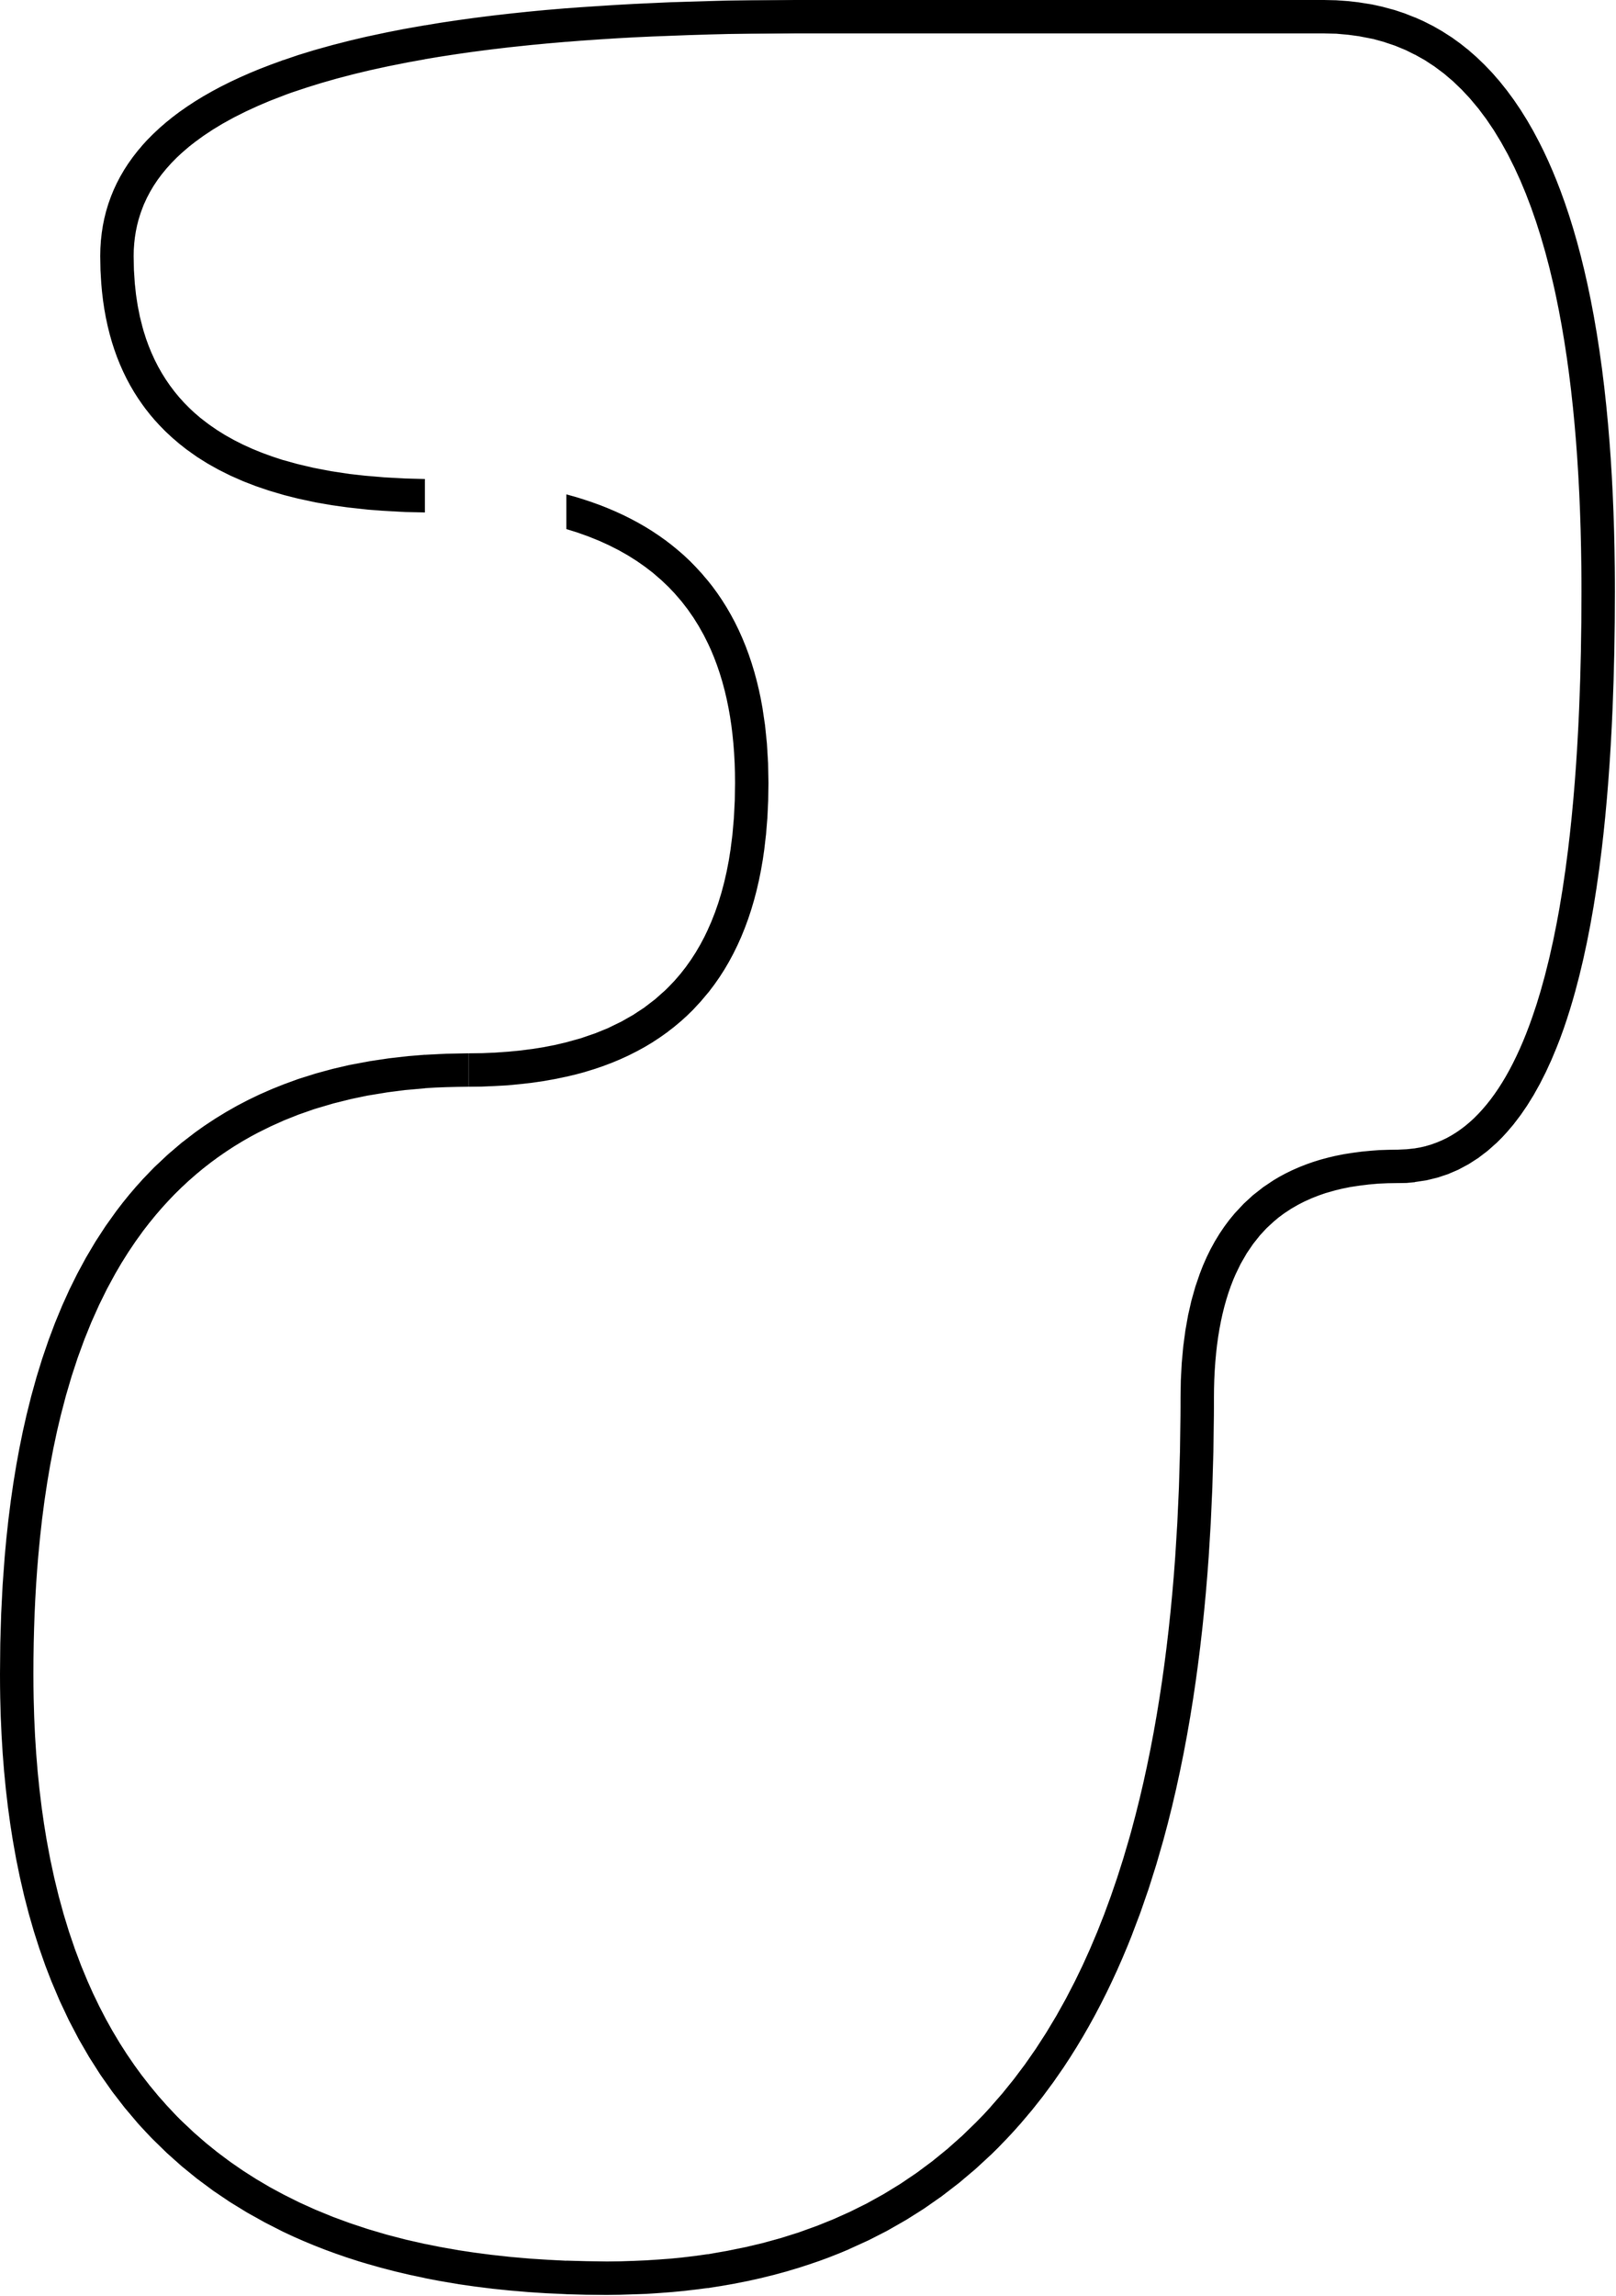 <mxfile version="15.4.0" type="device"><diagram id="9A_FkrxSmYhwNggSNl5Q" name="Page-1"><mxGraphModel dx="1810" dy="1343" grid="1" gridSize="10" guides="1" tooltips="1" connect="1" arrows="1" fold="1" page="1" pageScale="1" pageWidth="827" pageHeight="1169" math="0" shadow="0"><root><mxCell id="0"/><mxCell id="1" parent="0"/><mxCell id="aGss5iCeP_iHmHTRSWFJ-1" value="" style="endArrow=none;html=1;edgeStyle=orthogonalEdgeStyle;curved=1;strokeWidth=30;" edge="1" parent="1"><mxGeometry x="50" y="350" width="50" height="50" as="geometry"><mxPoint x="1110" y="1340" as="sourcePoint"/><mxPoint x="750" y="100" as="targetPoint"/><Array as="points"><mxPoint x="1110" y="1132"/><mxPoint x="1470" y="1132"/><mxPoint x="1470" y="100"/><mxPoint x="977" y="100"/></Array></mxGeometry></mxCell><mxCell id="aGss5iCeP_iHmHTRSWFJ-2" value="" style="endArrow=none;html=1;edgeStyle=orthogonalEdgeStyle;curved=1;strokeWidth=30;" edge="1" parent="1"><mxGeometry x="50" y="350" width="50" height="50" as="geometry"><mxPoint x="750" y="100" as="sourcePoint"/><mxPoint x="455.715" y="1045.51" as="targetPoint"/><Array as="points"><mxPoint x="140" y="100"/><mxPoint x="140" y="530"/><mxPoint x="710" y="530"/><mxPoint x="710" y="1046"/></Array></mxGeometry></mxCell><mxCell id="aGss5iCeP_iHmHTRSWFJ-3" value="" style="endArrow=none;html=1;edgeStyle=orthogonalEdgeStyle;curved=1;strokeWidth=30;" edge="1" parent="1"><mxGeometry x="50" y="350" width="50" height="50" as="geometry"><mxPoint x="455.715" y="1045.51" as="sourcePoint"/><mxPoint x="1110" y="1340" as="targetPoint"/><Array as="points"><mxPoint x="50" y="1046"/><mxPoint x="50" y="2130"/><mxPoint x="1110" y="2130"/></Array></mxGeometry></mxCell></root></mxGraphModel></diagram></mxfile>